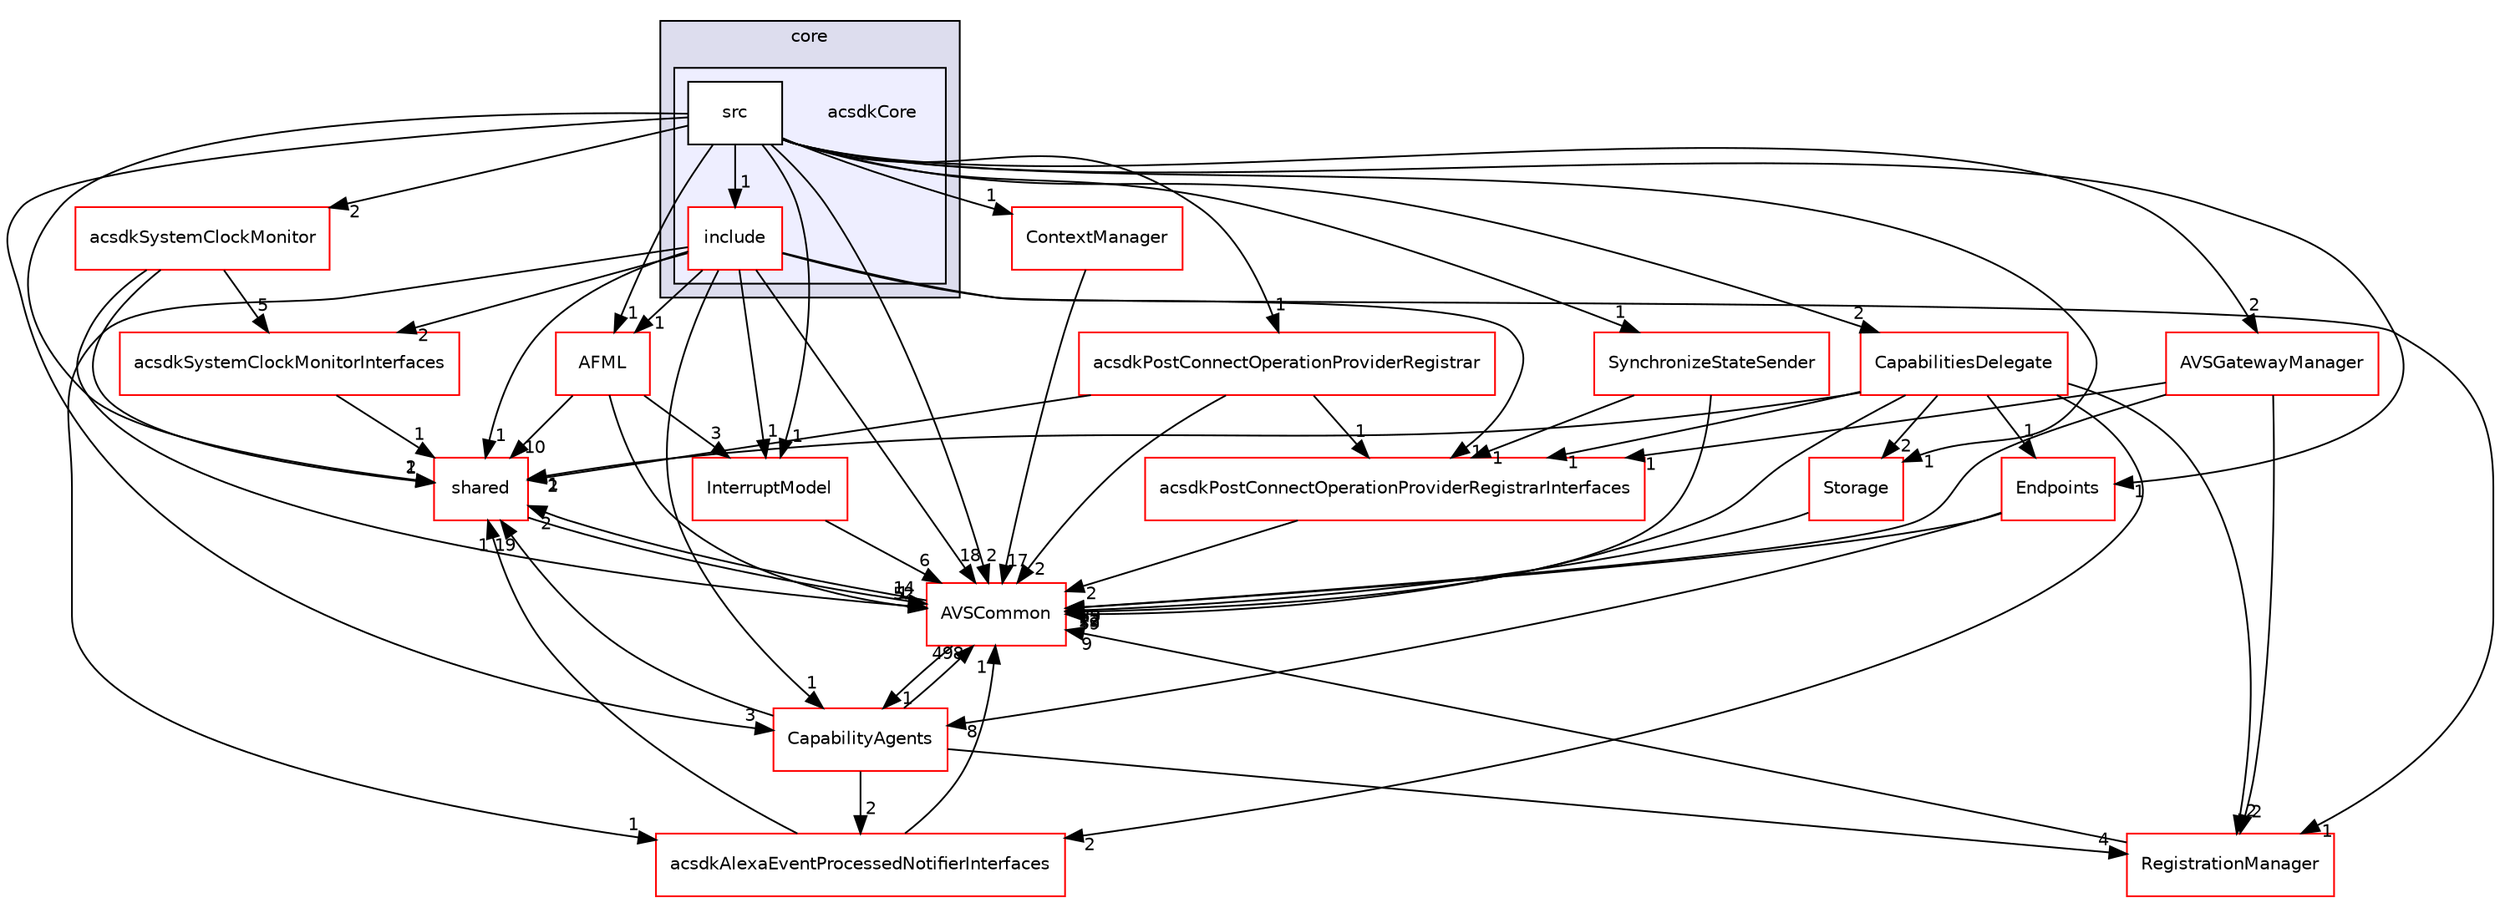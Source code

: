 digraph "/workplace/avs-device-sdk/core/acsdkCore" {
  compound=true
  node [ fontsize="10", fontname="Helvetica"];
  edge [ labelfontsize="10", labelfontname="Helvetica"];
  subgraph clusterdir_4270bfced15e0e73154b13468c7c9ad9 {
    graph [ bgcolor="#ddddee", pencolor="black", label="core" fontname="Helvetica", fontsize="10", URL="dir_4270bfced15e0e73154b13468c7c9ad9.html"]
  subgraph clusterdir_787d703365cdba76ed5aa1b178c1150c {
    graph [ bgcolor="#eeeeff", pencolor="black", label="" URL="dir_787d703365cdba76ed5aa1b178c1150c.html"];
    dir_787d703365cdba76ed5aa1b178c1150c [shape=plaintext label="acsdkCore"];
    dir_eb8a6b56bac407065b7894f42ef6d4d6 [shape=box label="include" color="red" fillcolor="white" style="filled" URL="dir_eb8a6b56bac407065b7894f42ef6d4d6.html"];
    dir_bc67ea512f1dfcfebc23e100080f4c67 [shape=box label="src" color="black" fillcolor="white" style="filled" URL="dir_bc67ea512f1dfcfebc23e100080f4c67.html"];
  }
  }
  dir_9982052f7ce695d12571567315b2fafa [shape=box label="shared" fillcolor="white" style="filled" color="red" URL="dir_9982052f7ce695d12571567315b2fafa.html"];
  dir_330edef272a752e9bbc7c394eda31c01 [shape=box label="acsdkSystemClockMonitorInterfaces" fillcolor="white" style="filled" color="red" URL="dir_330edef272a752e9bbc7c394eda31c01.html"];
  dir_15a1dcf98404372b5aa31671439f6987 [shape=box label="AFML" fillcolor="white" style="filled" color="red" URL="dir_15a1dcf98404372b5aa31671439f6987.html"];
  dir_7cf910bd1d7603f12ef47ff650cec893 [shape=box label="CapabilityAgents" fillcolor="white" style="filled" color="red" URL="dir_7cf910bd1d7603f12ef47ff650cec893.html"];
  dir_ed284a04dd0d49c135ac897057737ac2 [shape=box label="ContextManager" fillcolor="white" style="filled" color="red" URL="dir_ed284a04dd0d49c135ac897057737ac2.html"];
  dir_e64610312150a4f6a42e09b5c8003502 [shape=box label="acsdkPostConnectOperationProviderRegistrarInterfaces" fillcolor="white" style="filled" color="red" URL="dir_e64610312150a4f6a42e09b5c8003502.html"];
  dir_0a90cfc4c6fc93350190d2c91cca5e69 [shape=box label="Endpoints" fillcolor="white" style="filled" color="red" URL="dir_0a90cfc4c6fc93350190d2c91cca5e69.html"];
  dir_d29c5f5a2915d6c5388c9daae4f109c7 [shape=box label="Storage" fillcolor="white" style="filled" color="red" URL="dir_d29c5f5a2915d6c5388c9daae4f109c7.html"];
  dir_8a2d6c119cee84bb17d66f2761a024bc [shape=box label="acsdkPostConnectOperationProviderRegistrar" fillcolor="white" style="filled" color="red" URL="dir_8a2d6c119cee84bb17d66f2761a024bc.html"];
  dir_13e65effb2bde530b17b3d5eefcd0266 [shape=box label="AVSCommon" fillcolor="white" style="filled" color="red" URL="dir_13e65effb2bde530b17b3d5eefcd0266.html"];
  dir_b14333b5607b47fe7356eaa790107bd3 [shape=box label="RegistrationManager" fillcolor="white" style="filled" color="red" URL="dir_b14333b5607b47fe7356eaa790107bd3.html"];
  dir_393484519c59ac99088674c9b5ebc5b9 [shape=box label="AVSGatewayManager" fillcolor="white" style="filled" color="red" URL="dir_393484519c59ac99088674c9b5ebc5b9.html"];
  dir_7c6af3b7457c451867941b4029d22d0c [shape=box label="acsdkAlexaEventProcessedNotifierInterfaces" fillcolor="white" style="filled" color="red" URL="dir_7c6af3b7457c451867941b4029d22d0c.html"];
  dir_a75b81623657c8016f8a3814f6ad93db [shape=box label="acsdkSystemClockMonitor" fillcolor="white" style="filled" color="red" URL="dir_a75b81623657c8016f8a3814f6ad93db.html"];
  dir_1da5878b5eab0954316ec5377b4b3029 [shape=box label="InterruptModel" fillcolor="white" style="filled" color="red" URL="dir_1da5878b5eab0954316ec5377b4b3029.html"];
  dir_3bb03bb8f5c109658007b64753c5da0f [shape=box label="SynchronizeStateSender" fillcolor="white" style="filled" color="red" URL="dir_3bb03bb8f5c109658007b64753c5da0f.html"];
  dir_924a657fe36215a0159270de1b610651 [shape=box label="CapabilitiesDelegate" fillcolor="white" style="filled" color="red" URL="dir_924a657fe36215a0159270de1b610651.html"];
  dir_9982052f7ce695d12571567315b2fafa->dir_13e65effb2bde530b17b3d5eefcd0266 [headlabel="14", labeldistance=1.5 headhref="dir_000549_000017.html"];
  dir_330edef272a752e9bbc7c394eda31c01->dir_9982052f7ce695d12571567315b2fafa [headlabel="1", labeldistance=1.5 headhref="dir_000447_000549.html"];
  dir_15a1dcf98404372b5aa31671439f6987->dir_9982052f7ce695d12571567315b2fafa [headlabel="10", labeldistance=1.5 headhref="dir_000023_000549.html"];
  dir_15a1dcf98404372b5aa31671439f6987->dir_13e65effb2bde530b17b3d5eefcd0266 [headlabel="52", labeldistance=1.5 headhref="dir_000023_000017.html"];
  dir_15a1dcf98404372b5aa31671439f6987->dir_1da5878b5eab0954316ec5377b4b3029 [headlabel="3", labeldistance=1.5 headhref="dir_000023_000465.html"];
  dir_7cf910bd1d7603f12ef47ff650cec893->dir_9982052f7ce695d12571567315b2fafa [headlabel="19", labeldistance=1.5 headhref="dir_000328_000549.html"];
  dir_7cf910bd1d7603f12ef47ff650cec893->dir_13e65effb2bde530b17b3d5eefcd0266 [headlabel="498", labeldistance=1.5 headhref="dir_000328_000017.html"];
  dir_7cf910bd1d7603f12ef47ff650cec893->dir_b14333b5607b47fe7356eaa790107bd3 [headlabel="4", labeldistance=1.5 headhref="dir_000328_000524.html"];
  dir_7cf910bd1d7603f12ef47ff650cec893->dir_7c6af3b7457c451867941b4029d22d0c [headlabel="2", labeldistance=1.5 headhref="dir_000328_000427.html"];
  dir_ed284a04dd0d49c135ac897057737ac2->dir_13e65effb2bde530b17b3d5eefcd0266 [headlabel="17", labeldistance=1.5 headhref="dir_000421_000017.html"];
  dir_e64610312150a4f6a42e09b5c8003502->dir_13e65effb2bde530b17b3d5eefcd0266 [headlabel="2", labeldistance=1.5 headhref="dir_000439_000017.html"];
  dir_0a90cfc4c6fc93350190d2c91cca5e69->dir_7cf910bd1d7603f12ef47ff650cec893 [headlabel="8", labeldistance=1.5 headhref="dir_000455_000328.html"];
  dir_0a90cfc4c6fc93350190d2c91cca5e69->dir_13e65effb2bde530b17b3d5eefcd0266 [headlabel="59", labeldistance=1.5 headhref="dir_000455_000017.html"];
  dir_bc67ea512f1dfcfebc23e100080f4c67->dir_9982052f7ce695d12571567315b2fafa [headlabel="2", labeldistance=1.5 headhref="dir_000433_000549.html"];
  dir_bc67ea512f1dfcfebc23e100080f4c67->dir_15a1dcf98404372b5aa31671439f6987 [headlabel="1", labeldistance=1.5 headhref="dir_000433_000023.html"];
  dir_bc67ea512f1dfcfebc23e100080f4c67->dir_7cf910bd1d7603f12ef47ff650cec893 [headlabel="3", labeldistance=1.5 headhref="dir_000433_000328.html"];
  dir_bc67ea512f1dfcfebc23e100080f4c67->dir_ed284a04dd0d49c135ac897057737ac2 [headlabel="1", labeldistance=1.5 headhref="dir_000433_000421.html"];
  dir_bc67ea512f1dfcfebc23e100080f4c67->dir_0a90cfc4c6fc93350190d2c91cca5e69 [headlabel="1", labeldistance=1.5 headhref="dir_000433_000455.html"];
  dir_bc67ea512f1dfcfebc23e100080f4c67->dir_d29c5f5a2915d6c5388c9daae4f109c7 [headlabel="1", labeldistance=1.5 headhref="dir_000433_000594.html"];
  dir_bc67ea512f1dfcfebc23e100080f4c67->dir_8a2d6c119cee84bb17d66f2761a024bc [headlabel="1", labeldistance=1.5 headhref="dir_000433_000434.html"];
  dir_bc67ea512f1dfcfebc23e100080f4c67->dir_eb8a6b56bac407065b7894f42ef6d4d6 [headlabel="1", labeldistance=1.5 headhref="dir_000433_000431.html"];
  dir_bc67ea512f1dfcfebc23e100080f4c67->dir_13e65effb2bde530b17b3d5eefcd0266 [headlabel="2", labeldistance=1.5 headhref="dir_000433_000017.html"];
  dir_bc67ea512f1dfcfebc23e100080f4c67->dir_393484519c59ac99088674c9b5ebc5b9 [headlabel="2", labeldistance=1.5 headhref="dir_000433_000229.html"];
  dir_bc67ea512f1dfcfebc23e100080f4c67->dir_a75b81623657c8016f8a3814f6ad93db [headlabel="2", labeldistance=1.5 headhref="dir_000433_000442.html"];
  dir_bc67ea512f1dfcfebc23e100080f4c67->dir_1da5878b5eab0954316ec5377b4b3029 [headlabel="1", labeldistance=1.5 headhref="dir_000433_000465.html"];
  dir_bc67ea512f1dfcfebc23e100080f4c67->dir_3bb03bb8f5c109658007b64753c5da0f [headlabel="1", labeldistance=1.5 headhref="dir_000433_000600.html"];
  dir_bc67ea512f1dfcfebc23e100080f4c67->dir_924a657fe36215a0159270de1b610651 [headlabel="2", labeldistance=1.5 headhref="dir_000433_000009.html"];
  dir_d29c5f5a2915d6c5388c9daae4f109c7->dir_13e65effb2bde530b17b3d5eefcd0266 [headlabel="12", labeldistance=1.5 headhref="dir_000594_000017.html"];
  dir_8a2d6c119cee84bb17d66f2761a024bc->dir_9982052f7ce695d12571567315b2fafa [headlabel="2", labeldistance=1.5 headhref="dir_000434_000549.html"];
  dir_8a2d6c119cee84bb17d66f2761a024bc->dir_e64610312150a4f6a42e09b5c8003502 [headlabel="1", labeldistance=1.5 headhref="dir_000434_000439.html"];
  dir_8a2d6c119cee84bb17d66f2761a024bc->dir_13e65effb2bde530b17b3d5eefcd0266 [headlabel="2", labeldistance=1.5 headhref="dir_000434_000017.html"];
  dir_eb8a6b56bac407065b7894f42ef6d4d6->dir_9982052f7ce695d12571567315b2fafa [headlabel="1", labeldistance=1.5 headhref="dir_000431_000549.html"];
  dir_eb8a6b56bac407065b7894f42ef6d4d6->dir_330edef272a752e9bbc7c394eda31c01 [headlabel="2", labeldistance=1.5 headhref="dir_000431_000447.html"];
  dir_eb8a6b56bac407065b7894f42ef6d4d6->dir_15a1dcf98404372b5aa31671439f6987 [headlabel="1", labeldistance=1.5 headhref="dir_000431_000023.html"];
  dir_eb8a6b56bac407065b7894f42ef6d4d6->dir_7cf910bd1d7603f12ef47ff650cec893 [headlabel="1", labeldistance=1.5 headhref="dir_000431_000328.html"];
  dir_eb8a6b56bac407065b7894f42ef6d4d6->dir_e64610312150a4f6a42e09b5c8003502 [headlabel="1", labeldistance=1.5 headhref="dir_000431_000439.html"];
  dir_eb8a6b56bac407065b7894f42ef6d4d6->dir_13e65effb2bde530b17b3d5eefcd0266 [headlabel="18", labeldistance=1.5 headhref="dir_000431_000017.html"];
  dir_eb8a6b56bac407065b7894f42ef6d4d6->dir_b14333b5607b47fe7356eaa790107bd3 [headlabel="1", labeldistance=1.5 headhref="dir_000431_000524.html"];
  dir_eb8a6b56bac407065b7894f42ef6d4d6->dir_7c6af3b7457c451867941b4029d22d0c [headlabel="1", labeldistance=1.5 headhref="dir_000431_000427.html"];
  dir_eb8a6b56bac407065b7894f42ef6d4d6->dir_1da5878b5eab0954316ec5377b4b3029 [headlabel="1", labeldistance=1.5 headhref="dir_000431_000465.html"];
  dir_13e65effb2bde530b17b3d5eefcd0266->dir_9982052f7ce695d12571567315b2fafa [headlabel="2", labeldistance=1.5 headhref="dir_000017_000549.html"];
  dir_13e65effb2bde530b17b3d5eefcd0266->dir_7cf910bd1d7603f12ef47ff650cec893 [headlabel="1", labeldistance=1.5 headhref="dir_000017_000328.html"];
  dir_b14333b5607b47fe7356eaa790107bd3->dir_13e65effb2bde530b17b3d5eefcd0266 [headlabel="9", labeldistance=1.5 headhref="dir_000524_000017.html"];
  dir_393484519c59ac99088674c9b5ebc5b9->dir_e64610312150a4f6a42e09b5c8003502 [headlabel="1", labeldistance=1.5 headhref="dir_000229_000439.html"];
  dir_393484519c59ac99088674c9b5ebc5b9->dir_13e65effb2bde530b17b3d5eefcd0266 [headlabel="23", labeldistance=1.5 headhref="dir_000229_000017.html"];
  dir_393484519c59ac99088674c9b5ebc5b9->dir_b14333b5607b47fe7356eaa790107bd3 [headlabel="2", labeldistance=1.5 headhref="dir_000229_000524.html"];
  dir_7c6af3b7457c451867941b4029d22d0c->dir_9982052f7ce695d12571567315b2fafa [headlabel="1", labeldistance=1.5 headhref="dir_000427_000549.html"];
  dir_7c6af3b7457c451867941b4029d22d0c->dir_13e65effb2bde530b17b3d5eefcd0266 [headlabel="1", labeldistance=1.5 headhref="dir_000427_000017.html"];
  dir_a75b81623657c8016f8a3814f6ad93db->dir_9982052f7ce695d12571567315b2fafa [headlabel="1", labeldistance=1.5 headhref="dir_000442_000549.html"];
  dir_a75b81623657c8016f8a3814f6ad93db->dir_330edef272a752e9bbc7c394eda31c01 [headlabel="5", labeldistance=1.5 headhref="dir_000442_000447.html"];
  dir_a75b81623657c8016f8a3814f6ad93db->dir_13e65effb2bde530b17b3d5eefcd0266 [headlabel="1", labeldistance=1.5 headhref="dir_000442_000017.html"];
  dir_1da5878b5eab0954316ec5377b4b3029->dir_13e65effb2bde530b17b3d5eefcd0266 [headlabel="6", labeldistance=1.5 headhref="dir_000465_000017.html"];
  dir_3bb03bb8f5c109658007b64753c5da0f->dir_e64610312150a4f6a42e09b5c8003502 [headlabel="1", labeldistance=1.5 headhref="dir_000600_000439.html"];
  dir_3bb03bb8f5c109658007b64753c5da0f->dir_13e65effb2bde530b17b3d5eefcd0266 [headlabel="22", labeldistance=1.5 headhref="dir_000600_000017.html"];
  dir_924a657fe36215a0159270de1b610651->dir_9982052f7ce695d12571567315b2fafa [headlabel="1", labeldistance=1.5 headhref="dir_000009_000549.html"];
  dir_924a657fe36215a0159270de1b610651->dir_e64610312150a4f6a42e09b5c8003502 [headlabel="1", labeldistance=1.5 headhref="dir_000009_000439.html"];
  dir_924a657fe36215a0159270de1b610651->dir_0a90cfc4c6fc93350190d2c91cca5e69 [headlabel="1", labeldistance=1.5 headhref="dir_000009_000455.html"];
  dir_924a657fe36215a0159270de1b610651->dir_d29c5f5a2915d6c5388c9daae4f109c7 [headlabel="2", labeldistance=1.5 headhref="dir_000009_000594.html"];
  dir_924a657fe36215a0159270de1b610651->dir_13e65effb2bde530b17b3d5eefcd0266 [headlabel="59", labeldistance=1.5 headhref="dir_000009_000017.html"];
  dir_924a657fe36215a0159270de1b610651->dir_b14333b5607b47fe7356eaa790107bd3 [headlabel="2", labeldistance=1.5 headhref="dir_000009_000524.html"];
  dir_924a657fe36215a0159270de1b610651->dir_7c6af3b7457c451867941b4029d22d0c [headlabel="2", labeldistance=1.5 headhref="dir_000009_000427.html"];
}
